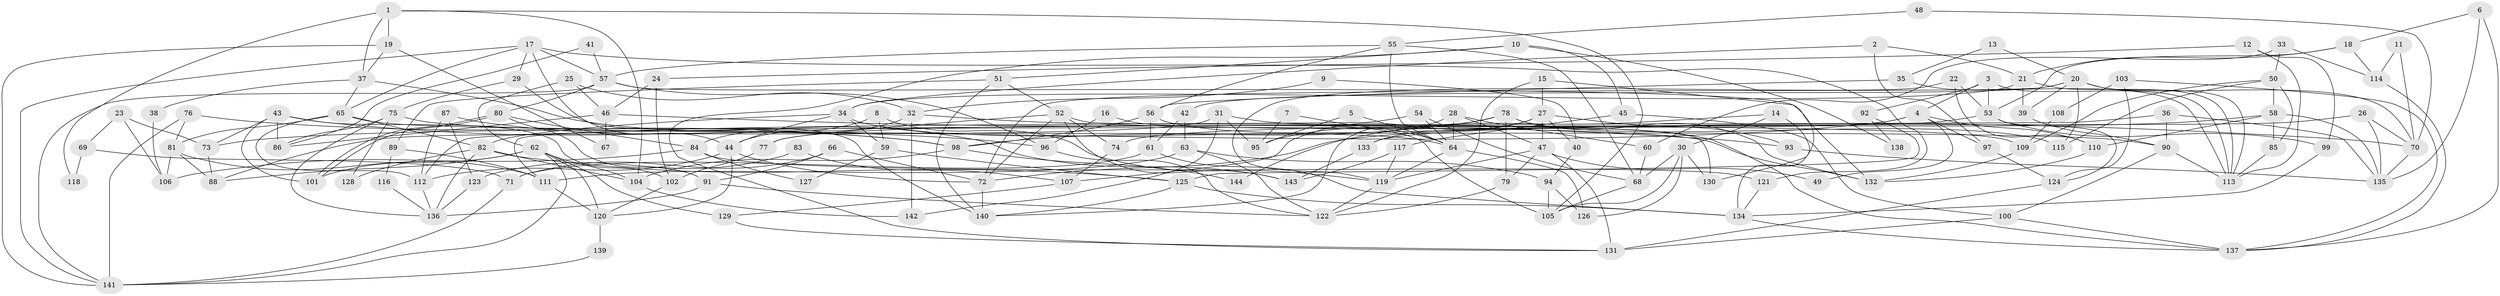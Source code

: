 // coarse degree distribution, {9: 0.034482758620689655, 12: 0.011494252873563218, 13: 0.022988505747126436, 5: 0.1724137931034483, 2: 0.1724137931034483, 3: 0.20689655172413793, 17: 0.011494252873563218, 16: 0.011494252873563218, 4: 0.1839080459770115, 11: 0.011494252873563218, 8: 0.022988505747126436, 7: 0.04597701149425287, 6: 0.09195402298850575}
// Generated by graph-tools (version 1.1) at 2025/50/03/04/25 22:50:47]
// undirected, 144 vertices, 288 edges
graph export_dot {
  node [color=gray90,style=filled];
  1;
  2;
  3;
  4;
  5;
  6;
  7;
  8;
  9;
  10;
  11;
  12;
  13;
  14;
  15;
  16;
  17;
  18;
  19;
  20;
  21;
  22;
  23;
  24;
  25;
  26;
  27;
  28;
  29;
  30;
  31;
  32;
  33;
  34;
  35;
  36;
  37;
  38;
  39;
  40;
  41;
  42;
  43;
  44;
  45;
  46;
  47;
  48;
  49;
  50;
  51;
  52;
  53;
  54;
  55;
  56;
  57;
  58;
  59;
  60;
  61;
  62;
  63;
  64;
  65;
  66;
  67;
  68;
  69;
  70;
  71;
  72;
  73;
  74;
  75;
  76;
  77;
  78;
  79;
  80;
  81;
  82;
  83;
  84;
  85;
  86;
  87;
  88;
  89;
  90;
  91;
  92;
  93;
  94;
  95;
  96;
  97;
  98;
  99;
  100;
  101;
  102;
  103;
  104;
  105;
  106;
  107;
  108;
  109;
  110;
  111;
  112;
  113;
  114;
  115;
  116;
  117;
  118;
  119;
  120;
  121;
  122;
  123;
  124;
  125;
  126;
  127;
  128;
  129;
  130;
  131;
  132;
  133;
  134;
  135;
  136;
  137;
  138;
  139;
  140;
  141;
  142;
  143;
  144;
  1 -- 37;
  1 -- 104;
  1 -- 19;
  1 -- 105;
  1 -- 118;
  2 -- 34;
  2 -- 21;
  2 -- 97;
  3 -- 4;
  3 -- 113;
  3 -- 53;
  3 -- 92;
  4 -- 110;
  4 -- 97;
  4 -- 49;
  4 -- 73;
  4 -- 77;
  5 -- 95;
  5 -- 64;
  6 -- 137;
  6 -- 135;
  6 -- 18;
  7 -- 95;
  7 -- 64;
  8 -- 59;
  8 -- 119;
  8 -- 84;
  9 -- 32;
  9 -- 40;
  10 -- 51;
  10 -- 131;
  10 -- 45;
  10 -- 138;
  11 -- 70;
  11 -- 114;
  12 -- 113;
  12 -- 99;
  12 -- 24;
  13 -- 35;
  13 -- 20;
  14 -- 30;
  14 -- 134;
  14 -- 144;
  15 -- 122;
  15 -- 130;
  15 -- 27;
  16 -- 96;
  16 -- 105;
  17 -- 57;
  17 -- 141;
  17 -- 29;
  17 -- 44;
  17 -- 65;
  17 -- 121;
  18 -- 21;
  18 -- 53;
  18 -- 114;
  19 -- 141;
  19 -- 37;
  19 -- 67;
  20 -- 115;
  20 -- 72;
  20 -- 39;
  20 -- 42;
  20 -- 70;
  20 -- 113;
  21 -- 34;
  21 -- 113;
  21 -- 39;
  22 -- 119;
  22 -- 53;
  22 -- 110;
  23 -- 73;
  23 -- 106;
  23 -- 69;
  24 -- 102;
  24 -- 46;
  25 -- 32;
  25 -- 46;
  25 -- 62;
  26 -- 135;
  26 -- 70;
  26 -- 133;
  27 -- 133;
  27 -- 40;
  27 -- 47;
  27 -- 93;
  27 -- 107;
  28 -- 47;
  28 -- 60;
  28 -- 64;
  28 -- 140;
  29 -- 140;
  29 -- 75;
  30 -- 68;
  30 -- 126;
  30 -- 105;
  30 -- 130;
  31 -- 109;
  31 -- 88;
  31 -- 95;
  31 -- 142;
  32 -- 44;
  32 -- 142;
  32 -- 70;
  33 -- 50;
  33 -- 114;
  33 -- 60;
  34 -- 64;
  34 -- 44;
  34 -- 59;
  34 -- 82;
  35 -- 56;
  35 -- 113;
  36 -- 90;
  36 -- 112;
  36 -- 135;
  37 -- 65;
  37 -- 38;
  37 -- 143;
  38 -- 106;
  39 -- 90;
  40 -- 94;
  41 -- 86;
  41 -- 57;
  42 -- 63;
  42 -- 61;
  43 -- 101;
  43 -- 96;
  43 -- 73;
  43 -- 86;
  43 -- 102;
  44 -- 72;
  44 -- 112;
  44 -- 120;
  45 -- 117;
  45 -- 100;
  46 -- 93;
  46 -- 67;
  46 -- 86;
  47 -- 119;
  47 -- 49;
  47 -- 79;
  47 -- 131;
  48 -- 55;
  48 -- 70;
  50 -- 85;
  50 -- 58;
  50 -- 109;
  50 -- 115;
  51 -- 140;
  51 -- 52;
  51 -- 89;
  52 -- 77;
  52 -- 74;
  52 -- 72;
  52 -- 130;
  52 -- 143;
  53 -- 74;
  53 -- 99;
  53 -- 124;
  54 -- 64;
  54 -- 111;
  54 -- 68;
  55 -- 68;
  55 -- 57;
  55 -- 56;
  55 -- 64;
  56 -- 61;
  56 -- 98;
  56 -- 137;
  57 -- 132;
  57 -- 80;
  57 -- 96;
  57 -- 141;
  58 -- 72;
  58 -- 135;
  58 -- 85;
  58 -- 110;
  59 -- 125;
  59 -- 127;
  60 -- 68;
  61 -- 134;
  61 -- 71;
  62 -- 104;
  62 -- 88;
  62 -- 101;
  62 -- 120;
  62 -- 129;
  62 -- 141;
  63 -- 122;
  63 -- 111;
  63 -- 94;
  64 -- 119;
  64 -- 126;
  65 -- 82;
  65 -- 81;
  65 -- 112;
  65 -- 132;
  66 -- 91;
  66 -- 71;
  66 -- 72;
  68 -- 105;
  69 -- 71;
  69 -- 118;
  70 -- 135;
  71 -- 141;
  72 -- 140;
  73 -- 88;
  74 -- 107;
  75 -- 86;
  75 -- 90;
  75 -- 128;
  75 -- 136;
  76 -- 141;
  76 -- 81;
  76 -- 98;
  77 -- 102;
  78 -- 98;
  78 -- 132;
  78 -- 79;
  78 -- 95;
  78 -- 115;
  79 -- 122;
  80 -- 84;
  80 -- 101;
  80 -- 101;
  80 -- 91;
  81 -- 88;
  81 -- 106;
  81 -- 111;
  82 -- 136;
  82 -- 104;
  82 -- 125;
  82 -- 128;
  83 -- 107;
  83 -- 123;
  84 -- 121;
  84 -- 106;
  84 -- 127;
  85 -- 113;
  87 -- 98;
  87 -- 112;
  87 -- 123;
  89 -- 111;
  89 -- 116;
  90 -- 100;
  90 -- 113;
  91 -- 136;
  91 -- 122;
  92 -- 125;
  92 -- 138;
  93 -- 135;
  94 -- 105;
  94 -- 126;
  96 -- 122;
  97 -- 124;
  98 -- 104;
  98 -- 144;
  99 -- 134;
  100 -- 131;
  100 -- 137;
  102 -- 120;
  103 -- 137;
  103 -- 124;
  103 -- 108;
  104 -- 142;
  107 -- 129;
  108 -- 109;
  109 -- 132;
  110 -- 132;
  111 -- 120;
  112 -- 136;
  114 -- 137;
  116 -- 136;
  117 -- 119;
  117 -- 143;
  119 -- 122;
  120 -- 139;
  121 -- 134;
  123 -- 136;
  124 -- 131;
  125 -- 140;
  125 -- 134;
  129 -- 131;
  133 -- 143;
  134 -- 137;
  139 -- 141;
}
